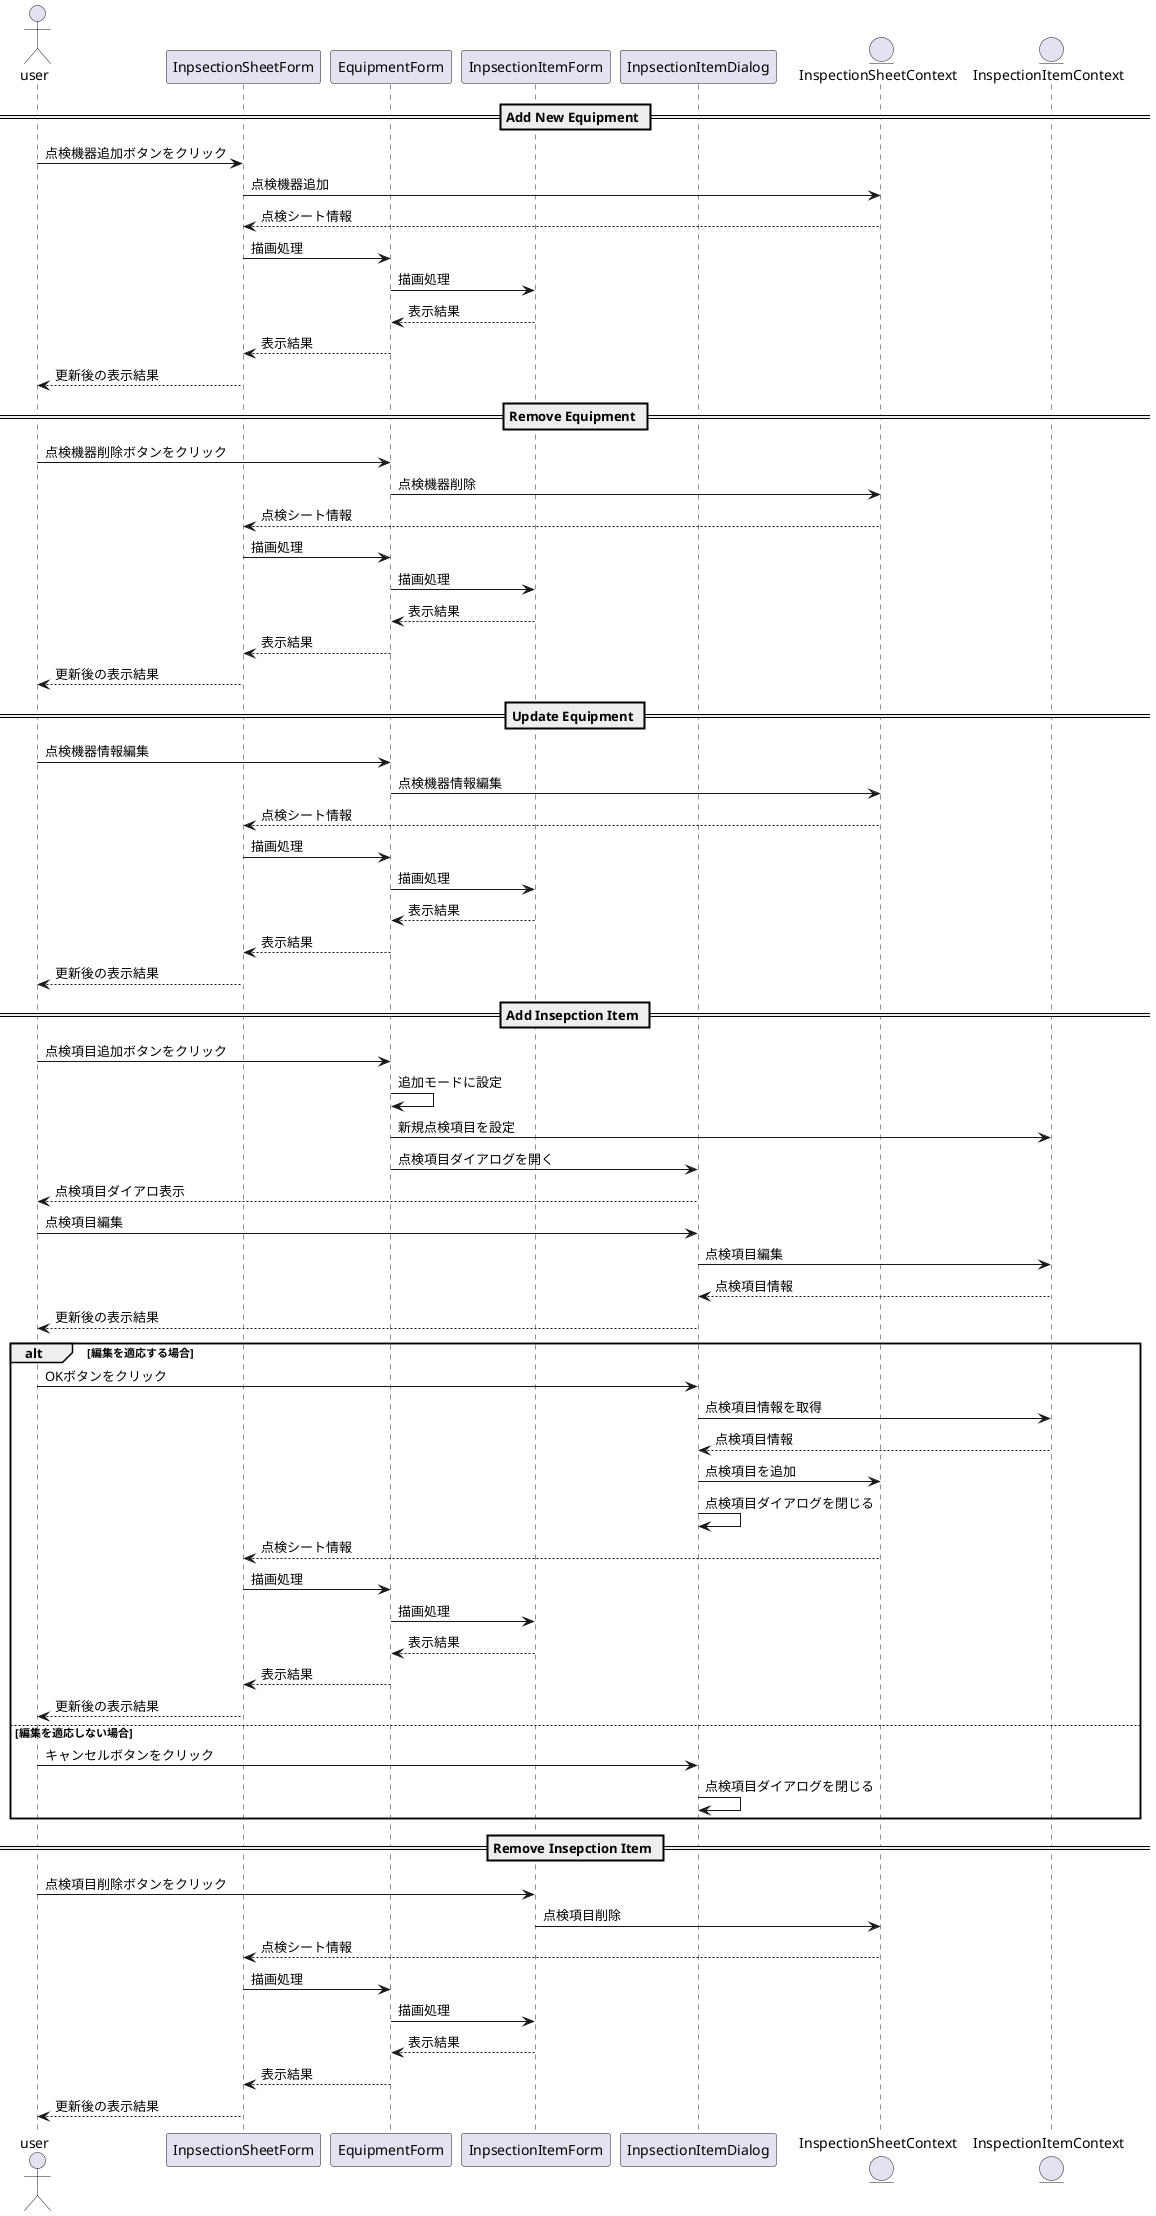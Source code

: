 @startuml sequence-diagram

actor user
participant InpsectionSheetForm as sheetForm
participant EquipmentForm as equipForm
participant InpsectionItemForm as itemForm
participant InpsectionItemDialog as itemDialog
entity InspectionSheetContext as sheetContext
entity InspectionItemContext as itemContext

== Add New Equipment ==
user -> sheetForm : 点検機器追加ボタンをクリック
sheetForm -> sheetContext : 点検機器追加
sheetForm <-- sheetContext : 点検シート情報
sheetForm -> equipForm : 描画処理
equipForm -> itemForm : 描画処理
equipForm <-- itemForm : 表示結果
sheetForm <-- equipForm : 表示結果
user <-- sheetForm : 更新後の表示結果

== Remove Equipment ==
user -> equipForm : 点検機器削除ボタンをクリック
equipForm -> sheetContext : 点検機器削除
sheetForm <-- sheetContext : 点検シート情報
sheetForm -> equipForm : 描画処理
equipForm -> itemForm : 描画処理
equipForm <-- itemForm : 表示結果
sheetForm <-- equipForm : 表示結果
user <-- sheetForm : 更新後の表示結果

== Update Equipment ==
user -> equipForm : 点検機器情報編集
equipForm -> sheetContext : 点検機器情報編集
sheetForm <-- sheetContext : 点検シート情報
sheetForm -> equipForm : 描画処理
equipForm -> itemForm : 描画処理
equipForm <-- itemForm : 表示結果
sheetForm <-- equipForm : 表示結果
user <-- sheetForm : 更新後の表示結果

== Add Insepction Item ==
user -> equipForm : 点検項目追加ボタンをクリック
equipForm -> equipForm : 追加モードに設定
equipForm -> itemContext : 新規点検項目を設定
equipForm -> itemDialog : 点検項目ダイアログを開く
user <-- itemDialog : 点検項目ダイアロ表示
user ->  itemDialog : 点検項目編集
itemDialog -> itemContext : 点検項目編集
itemDialog <-- itemContext : 点検項目情報
user <-- itemDialog : 更新後の表示結果
alt 編集を適応する場合
  user ->  itemDialog : OKボタンをクリック
  itemDialog -> itemContext : 点検項目情報を取得
  itemDialog <-- itemContext : 点検項目情報
  itemDialog -> sheetContext : 点検項目を追加
  itemDialog -> itemDialog : 点検項目ダイアログを閉じる
  sheetForm <-- sheetContext : 点検シート情報
  sheetForm -> equipForm : 描画処理
  equipForm -> itemForm : 描画処理
  equipForm <-- itemForm : 表示結果
  sheetForm <-- equipForm : 表示結果
  user <-- sheetForm : 更新後の表示結果
else 編集を適応しない場合
  user ->  itemDialog : キャンセルボタンをクリック
  itemDialog -> itemDialog : 点検項目ダイアログを閉じる
end
== Remove Insepction Item ==
user -> itemForm : 点検項目削除ボタンをクリック
itemForm -> sheetContext : 点検項目削除
sheetForm <-- sheetContext : 点検シート情報
sheetForm -> equipForm : 描画処理
equipForm -> itemForm : 描画処理
equipForm <-- itemForm : 表示結果
sheetForm <-- equipForm : 表示結果
user <-- sheetForm : 更新後の表示結果

@enduml
